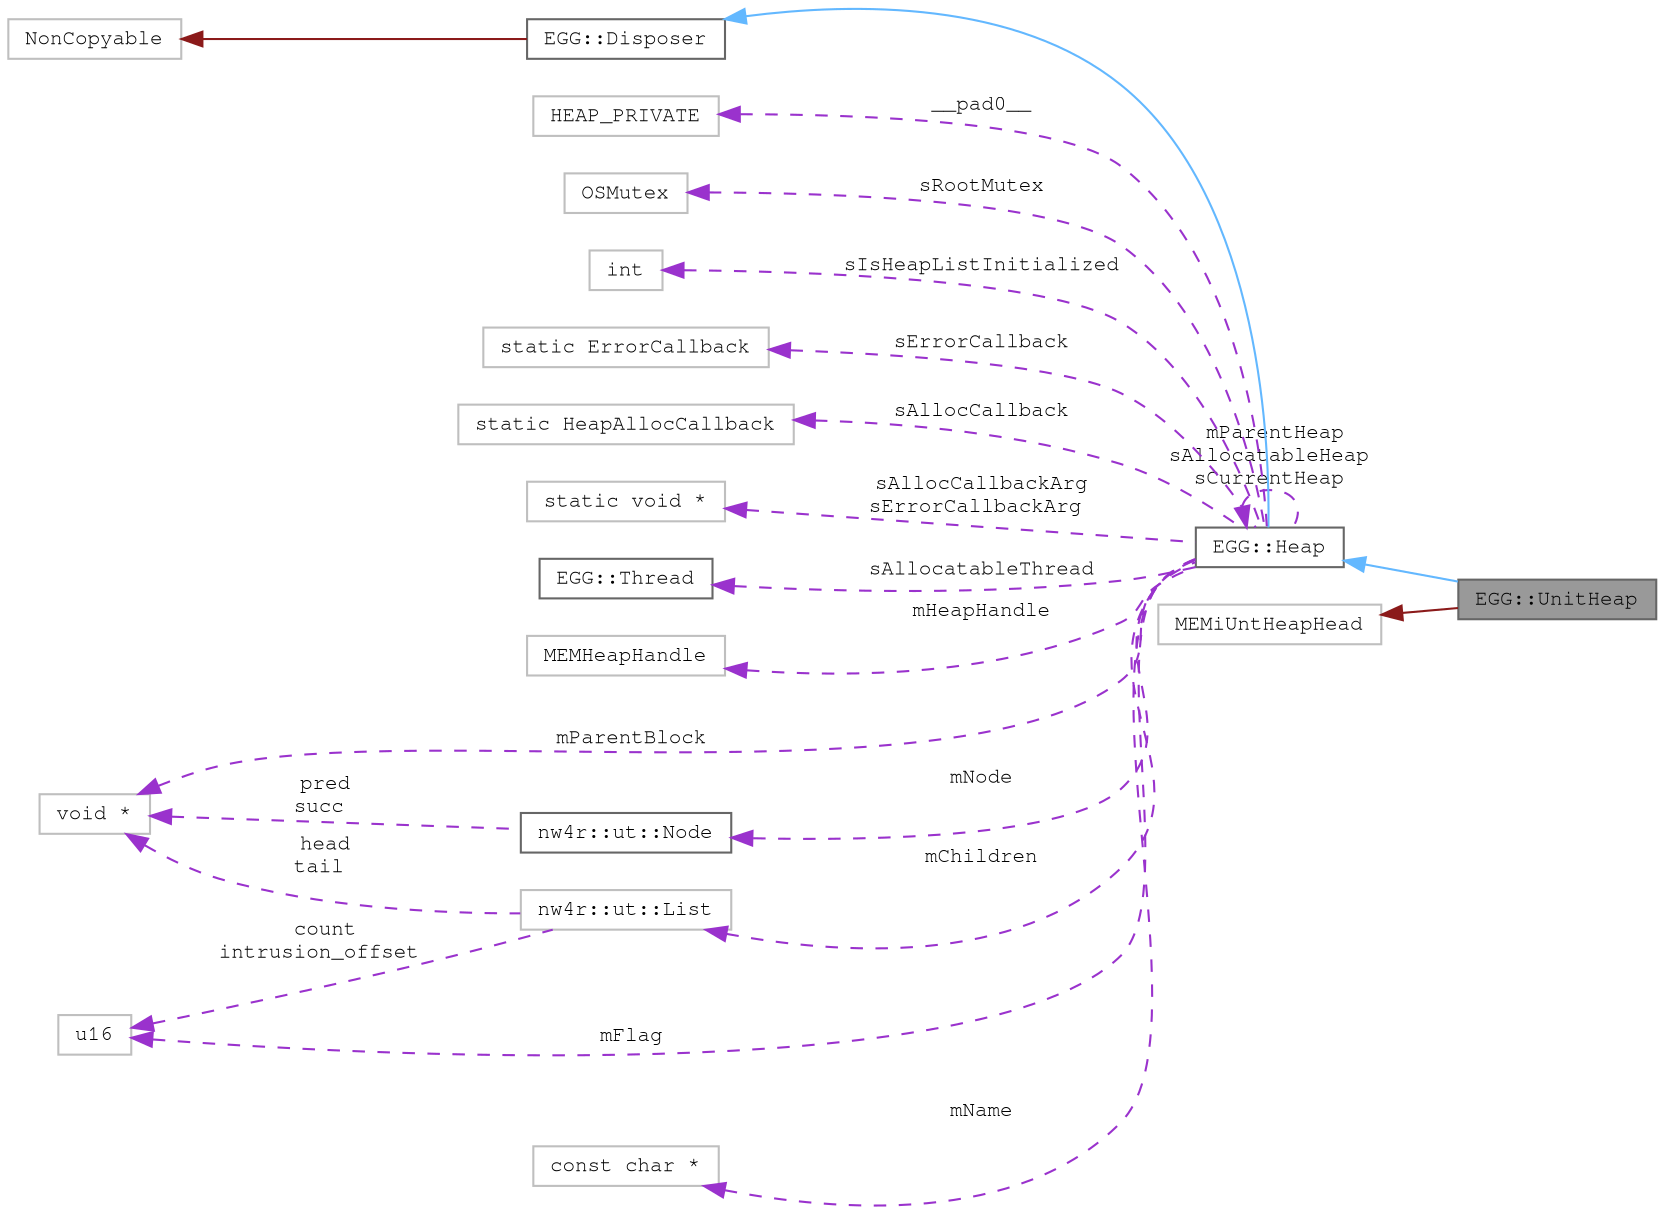 digraph "EGG::UnitHeap"
{
 // LATEX_PDF_SIZE
  bgcolor="transparent";
  edge [fontname=FreeMono,fontsize=10,labelfontname=FreeMono,labelfontsize=10];
  node [fontname=FreeMono,fontsize=10,shape=box,height=0.2,width=0.4];
  rankdir="LR";
  Node1 [label="EGG::UnitHeap",height=0.2,width=0.4,color="gray40", fillcolor="grey60", style="filled", fontcolor="black",tooltip=" "];
  Node2 -> Node1 [dir="back",color="steelblue1",style="solid"];
  Node2 [label="EGG::Heap",height=0.2,width=0.4,color="gray40", fillcolor="white", style="filled",URL="$class_e_g_g_1_1_heap.html",tooltip="Base Heap class."];
  Node3 -> Node2 [dir="back",color="steelblue1",style="solid"];
  Node3 [label="EGG::Disposer",height=0.2,width=0.4,color="gray40", fillcolor="white", style="filled",URL="$class_e_g_g_1_1_disposer.html",tooltip="Base class for garbage-collected objects."];
  Node4 -> Node3 [dir="back",color="firebrick4",style="solid"];
  Node4 [label="NonCopyable",height=0.2,width=0.4,color="grey75", fillcolor="white", style="filled",URL="$class_non_copyable.html",tooltip=" "];
  Node5 -> Node2 [dir="back",color="darkorchid3",style="dashed",label=" __pad0__" ];
  Node5 [label="HEAP_PRIVATE",height=0.2,width=0.4,color="grey75", fillcolor="white", style="filled",tooltip=" "];
  Node6 -> Node2 [dir="back",color="darkorchid3",style="dashed",label=" sRootMutex" ];
  Node6 [label="OSMutex",height=0.2,width=0.4,color="grey75", fillcolor="white", style="filled",tooltip=" "];
  Node2 -> Node2 [dir="back",color="darkorchid3",style="dashed",label=" mParentHeap\nsAllocatableHeap\nsCurrentHeap" ];
  Node7 -> Node2 [dir="back",color="darkorchid3",style="dashed",label=" sIsHeapListInitialized" ];
  Node7 [label="int",height=0.2,width=0.4,color="grey75", fillcolor="white", style="filled",tooltip=" "];
  Node8 -> Node2 [dir="back",color="darkorchid3",style="dashed",label=" sErrorCallback" ];
  Node8 [label="static ErrorCallback",height=0.2,width=0.4,color="grey75", fillcolor="white", style="filled",tooltip=" "];
  Node9 -> Node2 [dir="back",color="darkorchid3",style="dashed",label=" sAllocCallback" ];
  Node9 [label="static HeapAllocCallback",height=0.2,width=0.4,color="grey75", fillcolor="white", style="filled",tooltip=" "];
  Node10 -> Node2 [dir="back",color="darkorchid3",style="dashed",label=" sAllocCallbackArg\nsErrorCallbackArg" ];
  Node10 [label="static void *",height=0.2,width=0.4,color="grey75", fillcolor="white", style="filled",tooltip=" "];
  Node11 -> Node2 [dir="back",color="darkorchid3",style="dashed",label=" sAllocatableThread" ];
  Node11 [label="EGG::Thread",height=0.2,width=0.4,color="gray40", fillcolor="white", style="filled",URL="$class_e_g_g_1_1_thread.html",tooltip="Wrapper for OSThread."];
  Node12 -> Node2 [dir="back",color="darkorchid3",style="dashed",label=" mHeapHandle" ];
  Node12 [label="MEMHeapHandle",height=0.2,width=0.4,color="grey75", fillcolor="white", style="filled",tooltip=" "];
  Node13 -> Node2 [dir="back",color="darkorchid3",style="dashed",label=" mParentBlock" ];
  Node13 [label="void *",height=0.2,width=0.4,color="grey75", fillcolor="white", style="filled",tooltip=" "];
  Node14 -> Node2 [dir="back",color="darkorchid3",style="dashed",label=" mFlag" ];
  Node14 [label="u16",height=0.2,width=0.4,color="grey75", fillcolor="white", style="filled",URL="$classu16.html",tooltip=" "];
  Node15 -> Node2 [dir="back",color="darkorchid3",style="dashed",label=" mNode" ];
  Node15 [label="nw4r::ut::Node",height=0.2,width=0.4,color="gray40", fillcolor="white", style="filled",URL="$structnw4r_1_1ut_1_1_node.html",tooltip="Bidirectional list node."];
  Node13 -> Node15 [dir="back",color="darkorchid3",style="dashed",label=" pred\nsucc" ];
  Node16 -> Node2 [dir="back",color="darkorchid3",style="dashed",label=" mChildren" ];
  Node16 [label="nw4r::ut::List",height=0.2,width=0.4,color="grey75", fillcolor="white", style="filled",URL="$structnw4r_1_1ut_1_1_list.html",tooltip=" "];
  Node13 -> Node16 [dir="back",color="darkorchid3",style="dashed",label=" head\ntail" ];
  Node14 -> Node16 [dir="back",color="darkorchid3",style="dashed",label=" count\nintrusion_offset" ];
  Node17 -> Node2 [dir="back",color="darkorchid3",style="dashed",label=" mName" ];
  Node17 [label="const char *",height=0.2,width=0.4,color="grey75", fillcolor="white", style="filled",tooltip=" "];
  Node18 -> Node1 [dir="back",color="firebrick4",style="solid"];
  Node18 [label="MEMiUntHeapHead",height=0.2,width=0.4,color="grey75", fillcolor="white", style="filled",URL="$class_m_e_mi_unt_heap_head.html",tooltip=" "];
}
